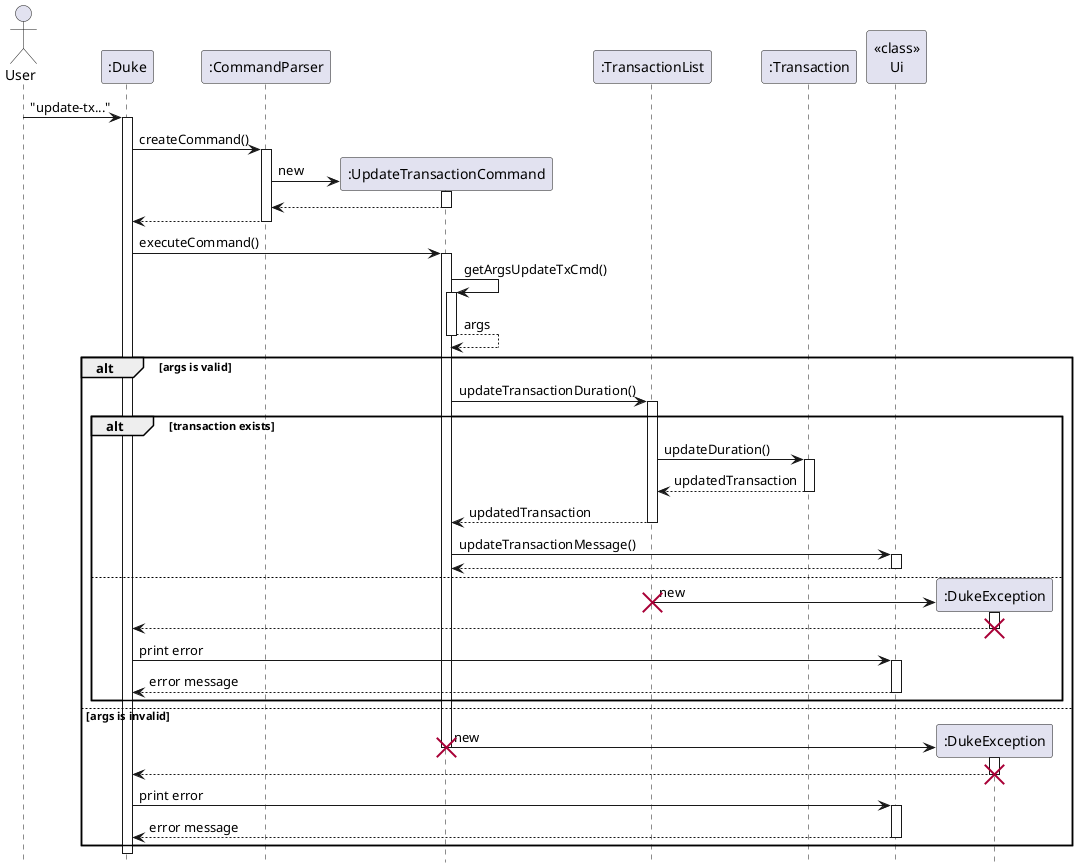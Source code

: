 @startuml
hide footbox
Actor User
"User" -> ":Duke": "update-tx..."
activate ":Duke"
":Duke" -> ":CommandParser": createCommand()
activate ":CommandParser"
":CommandParser" -> ":UpdateTransactionCommand"**: new
activate ":UpdateTransactionCommand"
return
":CommandParser" --> ":Duke"
deactivate
":Duke" -> ":UpdateTransactionCommand" : executeCommand()
activate ":UpdateTransactionCommand"
":UpdateTransactionCommand" -> ":UpdateTransactionCommand": getArgsUpdateTxCmd()
activate ":UpdateTransactionCommand"
return args
alt args is valid
":UpdateTransactionCommand" -> ":TransactionList": updateTransactionDuration()
    activate ":TransactionList"
    alt transaction exists
        ":TransactionList" -> ":Transaction": updateDuration()
        activate ":Transaction"
        return updatedTransaction
        return updatedTransaction
        ":UpdateTransactionCommand" -> "<<class>>\nUi": updateTransactionMessage()
        activate "<<class>>\nUi"
        return
        deactivate ":TransactionList"
        deactivate "<<class>>\nUi"
        deactivate ":Transaction"
    else
        ":TransactionList" -> ":DukeException"** : new
        destroy ":TransactionList"
        activate ":DukeException"
        ":DukeException" --> ":Duke"
        destroy ":DukeException"
        ":Duke" -> "<<class>>\nUi" : print error
        activate "<<class>>\nUi"
        "<<class>>\nUi" --> ":Duke" : error message
        deactivate "<<class>>\nUi"
    end
else args is invalid
    ":UpdateTransactionCommand" -> ":DukeException"** : new
    destroy ":UpdateTransactionCommand"
    activate ":DukeException"
    ":DukeException" --> ":Duke"
    destroy ":DukeException"
    ":Duke" -> "<<class>>\nUi" : print error
    activate "<<class>>\nUi"
    "<<class>>\nUi" --> ":Duke" : error message
    deactivate "<<class>>\nUi"


end

@enduml